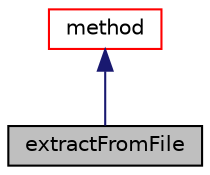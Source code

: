 digraph "extractFromFile"
{
  bgcolor="transparent";
  edge [fontname="Helvetica",fontsize="10",labelfontname="Helvetica",labelfontsize="10"];
  node [fontname="Helvetica",fontsize="10",shape=record];
  Node1 [label="extractFromFile",height=0.2,width=0.4,color="black", fillcolor="grey75", style="filled" fontcolor="black"];
  Node2 -> Node1 [dir="back",color="midnightblue",fontsize="10",style="solid",fontname="Helvetica"];
  Node2 [label="method",height=0.2,width=0.4,color="red",URL="$classFoam_1_1surfaceFeaturesExtraction_1_1method.html",tooltip="Abstract base for run-time selectable surface feature extraction methods. "];
}
